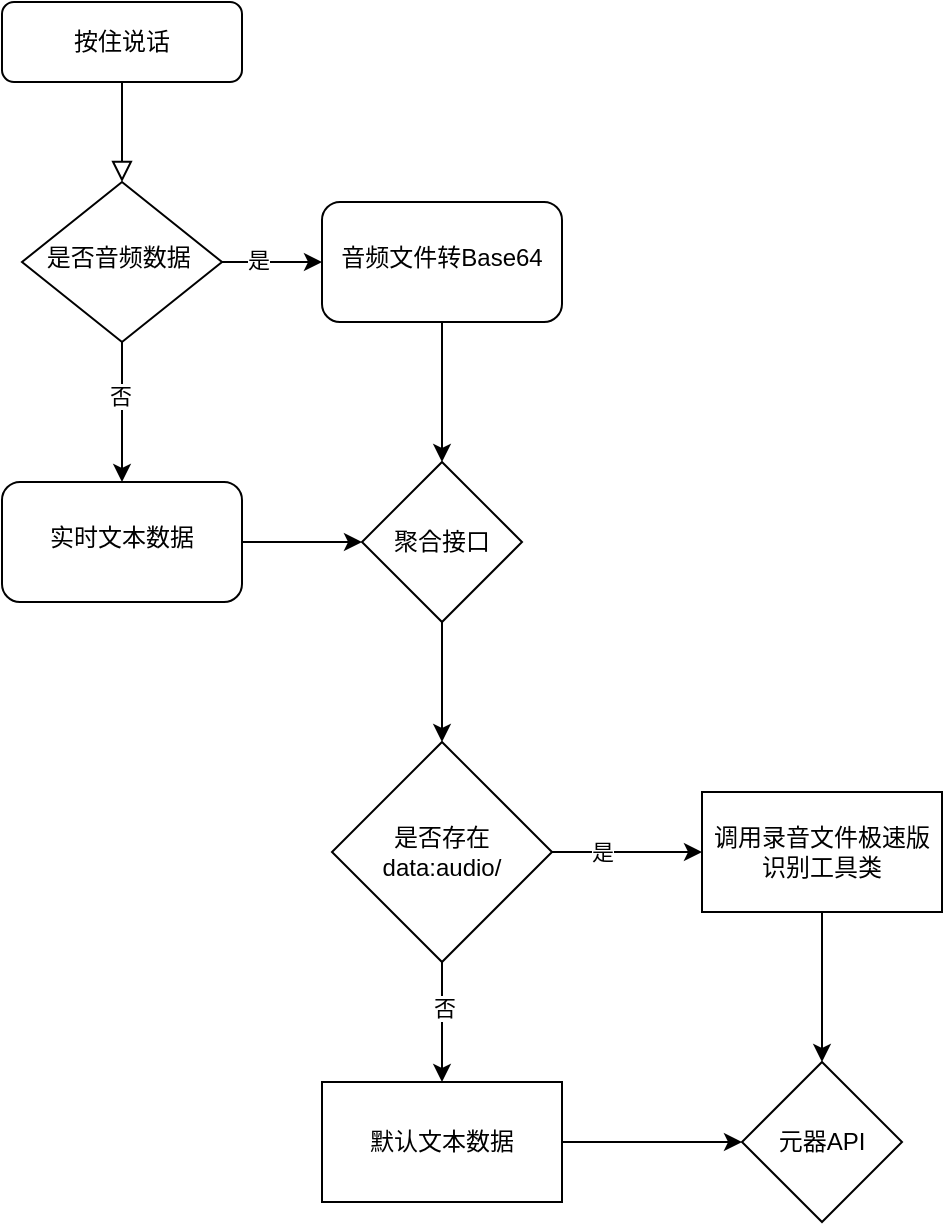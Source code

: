 <mxfile version="24.5.4" type="github">
  <diagram id="C5RBs43oDa-KdzZeNtuy" name="Page-1">
    <mxGraphModel dx="876" dy="503" grid="1" gridSize="10" guides="1" tooltips="1" connect="1" arrows="1" fold="1" page="1" pageScale="1" pageWidth="827" pageHeight="1169" math="0" shadow="0">
      <root>
        <mxCell id="WIyWlLk6GJQsqaUBKTNV-0" />
        <mxCell id="WIyWlLk6GJQsqaUBKTNV-1" parent="WIyWlLk6GJQsqaUBKTNV-0" />
        <mxCell id="WIyWlLk6GJQsqaUBKTNV-2" value="" style="rounded=0;html=1;jettySize=auto;orthogonalLoop=1;fontSize=11;endArrow=block;endFill=0;endSize=8;strokeWidth=1;shadow=0;labelBackgroundColor=none;edgeStyle=orthogonalEdgeStyle;" parent="WIyWlLk6GJQsqaUBKTNV-1" source="WIyWlLk6GJQsqaUBKTNV-3" target="WIyWlLk6GJQsqaUBKTNV-6" edge="1">
          <mxGeometry relative="1" as="geometry" />
        </mxCell>
        <mxCell id="WIyWlLk6GJQsqaUBKTNV-3" value="按住说话" style="rounded=1;whiteSpace=wrap;html=1;fontSize=12;glass=0;strokeWidth=1;shadow=0;" parent="WIyWlLk6GJQsqaUBKTNV-1" vertex="1">
          <mxGeometry x="160" y="80" width="120" height="40" as="geometry" />
        </mxCell>
        <mxCell id="-dxhQLAiEZVsB0S3CAxM-2" value="" style="edgeStyle=orthogonalEdgeStyle;rounded=0;orthogonalLoop=1;jettySize=auto;html=1;" edge="1" parent="WIyWlLk6GJQsqaUBKTNV-1" source="WIyWlLk6GJQsqaUBKTNV-6" target="-dxhQLAiEZVsB0S3CAxM-1">
          <mxGeometry relative="1" as="geometry" />
        </mxCell>
        <mxCell id="-dxhQLAiEZVsB0S3CAxM-11" value="是" style="edgeLabel;html=1;align=center;verticalAlign=middle;resizable=0;points=[];" vertex="1" connectable="0" parent="-dxhQLAiEZVsB0S3CAxM-2">
          <mxGeometry x="-0.28" y="1" relative="1" as="geometry">
            <mxPoint as="offset" />
          </mxGeometry>
        </mxCell>
        <mxCell id="-dxhQLAiEZVsB0S3CAxM-8" value="" style="edgeStyle=orthogonalEdgeStyle;rounded=0;orthogonalLoop=1;jettySize=auto;html=1;" edge="1" parent="WIyWlLk6GJQsqaUBKTNV-1" source="WIyWlLk6GJQsqaUBKTNV-6" target="-dxhQLAiEZVsB0S3CAxM-7">
          <mxGeometry relative="1" as="geometry" />
        </mxCell>
        <mxCell id="-dxhQLAiEZVsB0S3CAxM-10" value="否" style="edgeLabel;html=1;align=center;verticalAlign=middle;resizable=0;points=[];" vertex="1" connectable="0" parent="-dxhQLAiEZVsB0S3CAxM-8">
          <mxGeometry x="-0.244" y="-1" relative="1" as="geometry">
            <mxPoint as="offset" />
          </mxGeometry>
        </mxCell>
        <mxCell id="WIyWlLk6GJQsqaUBKTNV-6" value="是否音频数据&amp;nbsp;" style="rhombus;whiteSpace=wrap;html=1;shadow=0;fontFamily=Helvetica;fontSize=12;align=center;strokeWidth=1;spacing=6;spacingTop=-4;" parent="WIyWlLk6GJQsqaUBKTNV-1" vertex="1">
          <mxGeometry x="170" y="170" width="100" height="80" as="geometry" />
        </mxCell>
        <mxCell id="-dxhQLAiEZVsB0S3CAxM-13" style="edgeStyle=orthogonalEdgeStyle;rounded=0;orthogonalLoop=1;jettySize=auto;html=1;" edge="1" parent="WIyWlLk6GJQsqaUBKTNV-1" source="-dxhQLAiEZVsB0S3CAxM-1" target="-dxhQLAiEZVsB0S3CAxM-12">
          <mxGeometry relative="1" as="geometry" />
        </mxCell>
        <mxCell id="-dxhQLAiEZVsB0S3CAxM-1" value="音频文件转Base64" style="whiteSpace=wrap;html=1;shadow=0;strokeWidth=1;spacing=6;spacingTop=-4;rounded=1;" vertex="1" parent="WIyWlLk6GJQsqaUBKTNV-1">
          <mxGeometry x="320" y="180" width="120" height="60" as="geometry" />
        </mxCell>
        <mxCell id="-dxhQLAiEZVsB0S3CAxM-7" value="实时文本数据" style="rounded=1;whiteSpace=wrap;html=1;shadow=0;strokeWidth=1;spacing=6;spacingTop=-4;" vertex="1" parent="WIyWlLk6GJQsqaUBKTNV-1">
          <mxGeometry x="160" y="320" width="120" height="60" as="geometry" />
        </mxCell>
        <mxCell id="-dxhQLAiEZVsB0S3CAxM-18" value="" style="edgeStyle=orthogonalEdgeStyle;rounded=0;orthogonalLoop=1;jettySize=auto;html=1;" edge="1" parent="WIyWlLk6GJQsqaUBKTNV-1" source="-dxhQLAiEZVsB0S3CAxM-12" target="-dxhQLAiEZVsB0S3CAxM-17">
          <mxGeometry relative="1" as="geometry" />
        </mxCell>
        <mxCell id="-dxhQLAiEZVsB0S3CAxM-12" value="聚合接口" style="rhombus;whiteSpace=wrap;html=1;" vertex="1" parent="WIyWlLk6GJQsqaUBKTNV-1">
          <mxGeometry x="340" y="310" width="80" height="80" as="geometry" />
        </mxCell>
        <mxCell id="-dxhQLAiEZVsB0S3CAxM-14" style="edgeStyle=orthogonalEdgeStyle;rounded=0;orthogonalLoop=1;jettySize=auto;html=1;entryX=0;entryY=0.5;entryDx=0;entryDy=0;" edge="1" parent="WIyWlLk6GJQsqaUBKTNV-1" source="-dxhQLAiEZVsB0S3CAxM-7" target="-dxhQLAiEZVsB0S3CAxM-12">
          <mxGeometry relative="1" as="geometry" />
        </mxCell>
        <mxCell id="-dxhQLAiEZVsB0S3CAxM-20" value="" style="edgeStyle=orthogonalEdgeStyle;rounded=0;orthogonalLoop=1;jettySize=auto;html=1;" edge="1" parent="WIyWlLk6GJQsqaUBKTNV-1" source="-dxhQLAiEZVsB0S3CAxM-17" target="-dxhQLAiEZVsB0S3CAxM-19">
          <mxGeometry relative="1" as="geometry" />
        </mxCell>
        <mxCell id="-dxhQLAiEZVsB0S3CAxM-21" value="是" style="edgeLabel;html=1;align=center;verticalAlign=middle;resizable=0;points=[];" vertex="1" connectable="0" parent="-dxhQLAiEZVsB0S3CAxM-20">
          <mxGeometry x="-0.351" relative="1" as="geometry">
            <mxPoint as="offset" />
          </mxGeometry>
        </mxCell>
        <mxCell id="-dxhQLAiEZVsB0S3CAxM-23" value="" style="edgeStyle=orthogonalEdgeStyle;rounded=0;orthogonalLoop=1;jettySize=auto;html=1;" edge="1" parent="WIyWlLk6GJQsqaUBKTNV-1" source="-dxhQLAiEZVsB0S3CAxM-17" target="-dxhQLAiEZVsB0S3CAxM-22">
          <mxGeometry relative="1" as="geometry" />
        </mxCell>
        <mxCell id="-dxhQLAiEZVsB0S3CAxM-24" value="否" style="edgeLabel;html=1;align=center;verticalAlign=middle;resizable=0;points=[];" vertex="1" connectable="0" parent="-dxhQLAiEZVsB0S3CAxM-23">
          <mxGeometry x="-0.244" y="1" relative="1" as="geometry">
            <mxPoint as="offset" />
          </mxGeometry>
        </mxCell>
        <mxCell id="-dxhQLAiEZVsB0S3CAxM-17" value="是否存在&lt;div&gt;data:audio/&lt;/div&gt;" style="rhombus;whiteSpace=wrap;html=1;" vertex="1" parent="WIyWlLk6GJQsqaUBKTNV-1">
          <mxGeometry x="325" y="450" width="110" height="110" as="geometry" />
        </mxCell>
        <mxCell id="-dxhQLAiEZVsB0S3CAxM-28" value="" style="edgeStyle=orthogonalEdgeStyle;rounded=0;orthogonalLoop=1;jettySize=auto;html=1;" edge="1" parent="WIyWlLk6GJQsqaUBKTNV-1" source="-dxhQLAiEZVsB0S3CAxM-19" target="-dxhQLAiEZVsB0S3CAxM-25">
          <mxGeometry relative="1" as="geometry" />
        </mxCell>
        <mxCell id="-dxhQLAiEZVsB0S3CAxM-19" value="调用录音文件极速版识别工具类" style="whiteSpace=wrap;html=1;" vertex="1" parent="WIyWlLk6GJQsqaUBKTNV-1">
          <mxGeometry x="510" y="475" width="120" height="60" as="geometry" />
        </mxCell>
        <mxCell id="-dxhQLAiEZVsB0S3CAxM-26" value="" style="edgeStyle=orthogonalEdgeStyle;rounded=0;orthogonalLoop=1;jettySize=auto;html=1;" edge="1" parent="WIyWlLk6GJQsqaUBKTNV-1" source="-dxhQLAiEZVsB0S3CAxM-22" target="-dxhQLAiEZVsB0S3CAxM-25">
          <mxGeometry relative="1" as="geometry" />
        </mxCell>
        <mxCell id="-dxhQLAiEZVsB0S3CAxM-22" value="默认文本数据" style="whiteSpace=wrap;html=1;" vertex="1" parent="WIyWlLk6GJQsqaUBKTNV-1">
          <mxGeometry x="320" y="620" width="120" height="60" as="geometry" />
        </mxCell>
        <mxCell id="-dxhQLAiEZVsB0S3CAxM-25" value="元器API" style="rhombus;whiteSpace=wrap;html=1;" vertex="1" parent="WIyWlLk6GJQsqaUBKTNV-1">
          <mxGeometry x="530" y="610" width="80" height="80" as="geometry" />
        </mxCell>
      </root>
    </mxGraphModel>
  </diagram>
</mxfile>
